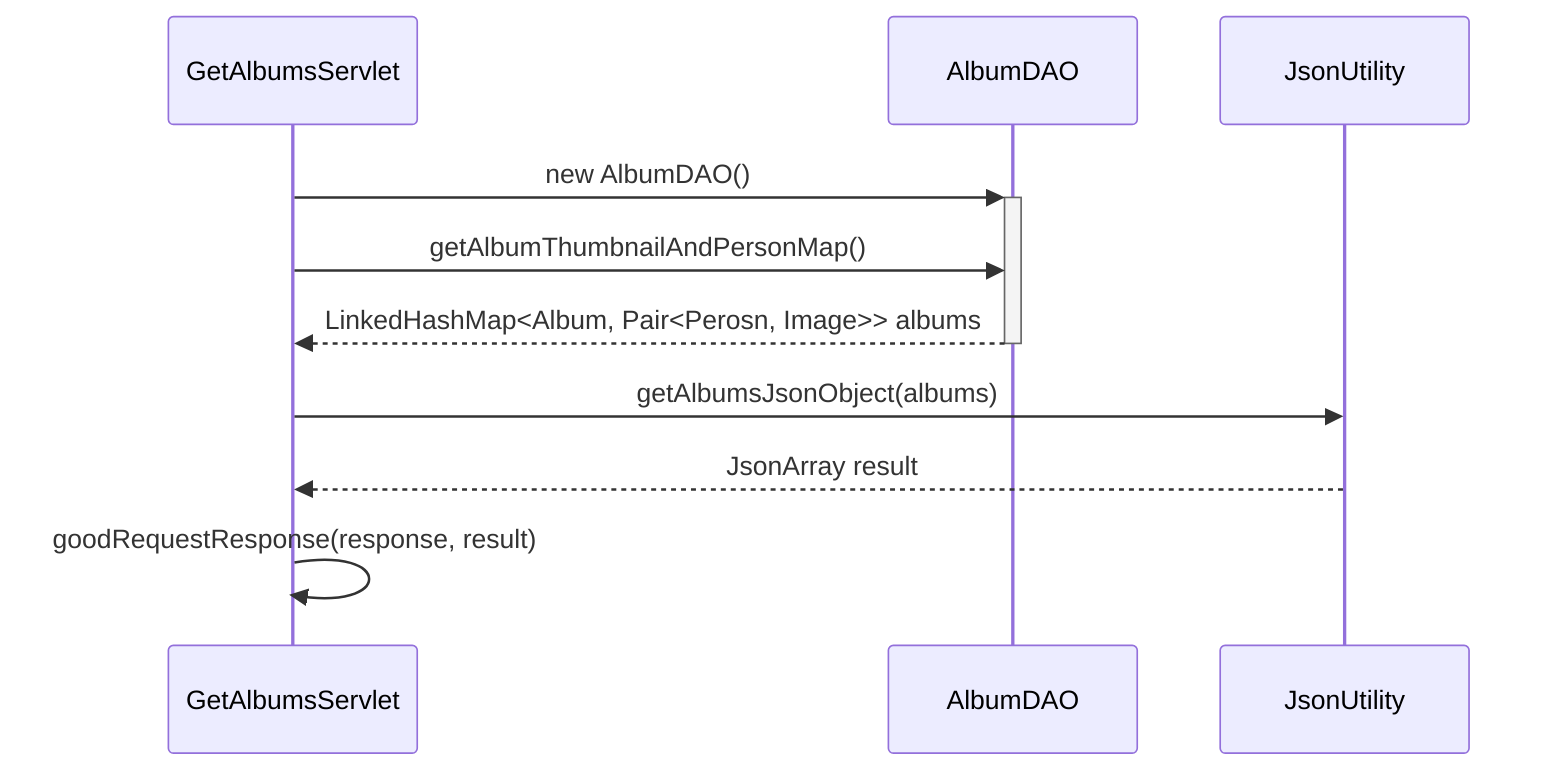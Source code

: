 sequenceDiagram
    participant GetAlbumsServlet
    participant AlbumDAO
    participant JsonUtility

    GetAlbumsServlet ->>+ AlbumDAO: new AlbumDAO(); 
    GetAlbumsServlet ->> AlbumDAO: getAlbumThumbnailAndPersonMap()
    AlbumDAO -->>- GetAlbumsServlet: LinkedHashMap<Album, Pair<Perosn, Image>> albums
    GetAlbumsServlet ->> JsonUtility: getAlbumsJsonObject(albums)
    JsonUtility -->> GetAlbumsServlet: JsonArray result
    GetAlbumsServlet ->> GetAlbumsServlet: goodRequestResponse(response, result)